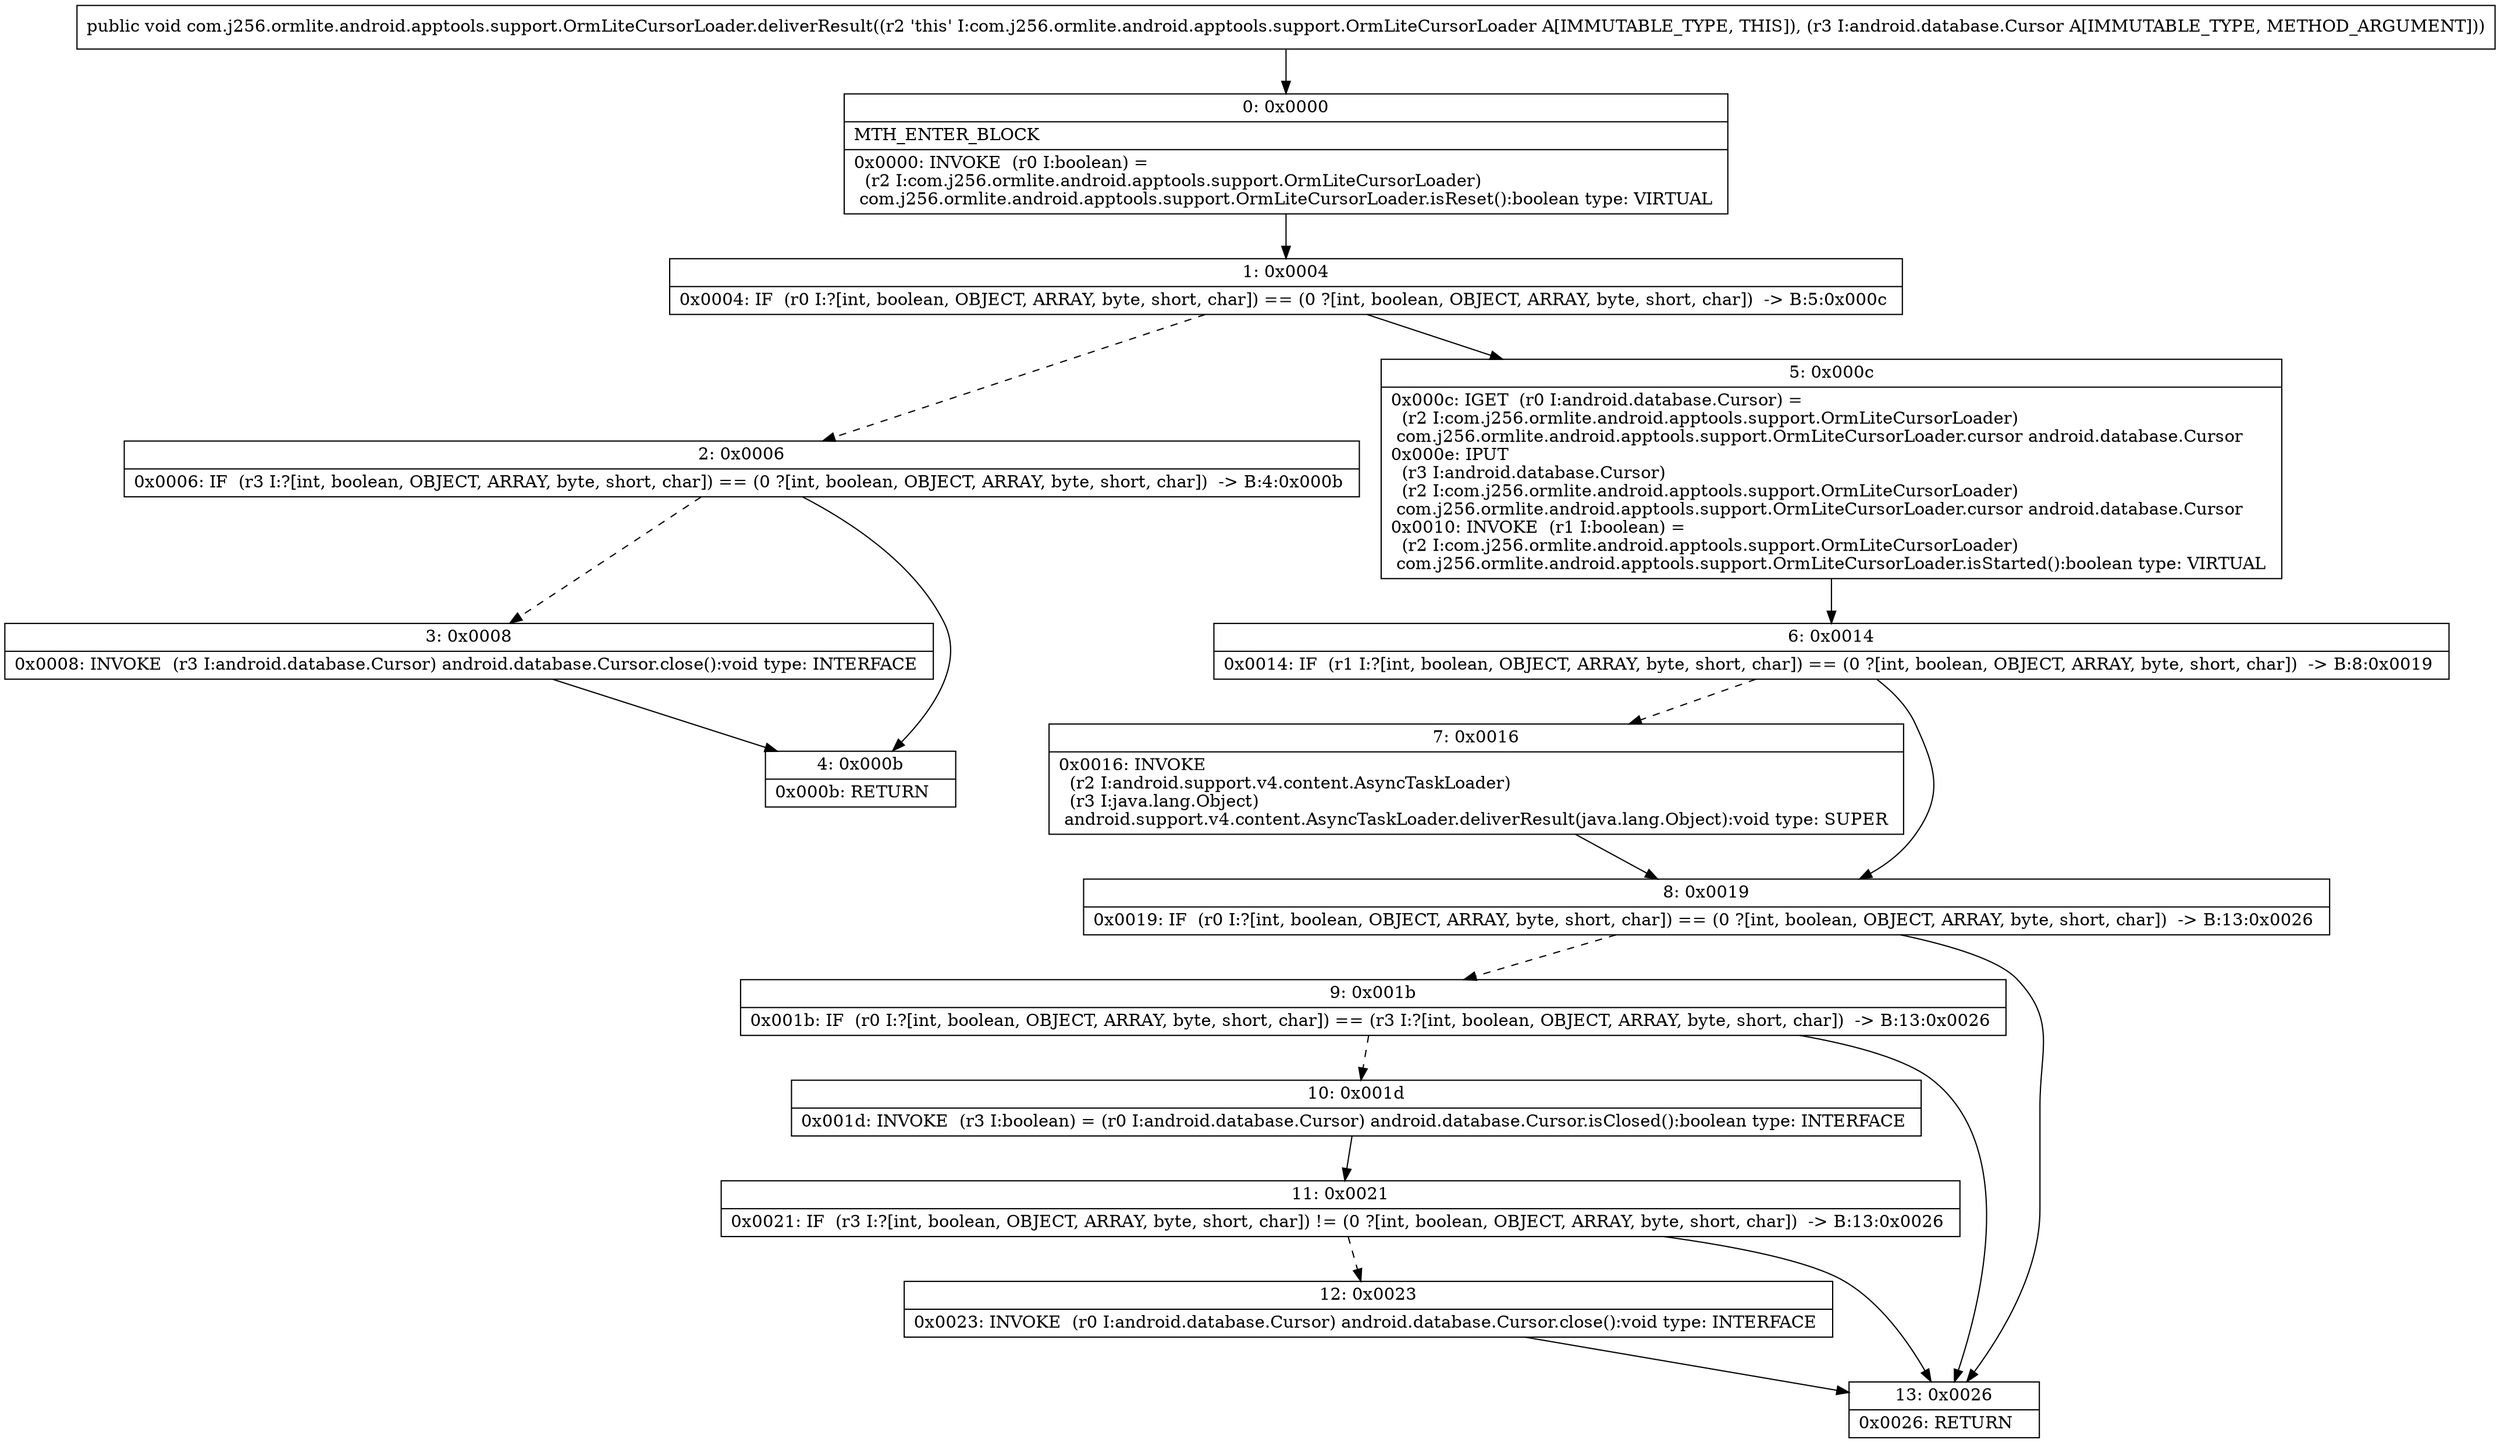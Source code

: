 digraph "CFG forcom.j256.ormlite.android.apptools.support.OrmLiteCursorLoader.deliverResult(Landroid\/database\/Cursor;)V" {
Node_0 [shape=record,label="{0\:\ 0x0000|MTH_ENTER_BLOCK\l|0x0000: INVOKE  (r0 I:boolean) = \l  (r2 I:com.j256.ormlite.android.apptools.support.OrmLiteCursorLoader)\l com.j256.ormlite.android.apptools.support.OrmLiteCursorLoader.isReset():boolean type: VIRTUAL \l}"];
Node_1 [shape=record,label="{1\:\ 0x0004|0x0004: IF  (r0 I:?[int, boolean, OBJECT, ARRAY, byte, short, char]) == (0 ?[int, boolean, OBJECT, ARRAY, byte, short, char])  \-\> B:5:0x000c \l}"];
Node_2 [shape=record,label="{2\:\ 0x0006|0x0006: IF  (r3 I:?[int, boolean, OBJECT, ARRAY, byte, short, char]) == (0 ?[int, boolean, OBJECT, ARRAY, byte, short, char])  \-\> B:4:0x000b \l}"];
Node_3 [shape=record,label="{3\:\ 0x0008|0x0008: INVOKE  (r3 I:android.database.Cursor) android.database.Cursor.close():void type: INTERFACE \l}"];
Node_4 [shape=record,label="{4\:\ 0x000b|0x000b: RETURN   \l}"];
Node_5 [shape=record,label="{5\:\ 0x000c|0x000c: IGET  (r0 I:android.database.Cursor) = \l  (r2 I:com.j256.ormlite.android.apptools.support.OrmLiteCursorLoader)\l com.j256.ormlite.android.apptools.support.OrmLiteCursorLoader.cursor android.database.Cursor \l0x000e: IPUT  \l  (r3 I:android.database.Cursor)\l  (r2 I:com.j256.ormlite.android.apptools.support.OrmLiteCursorLoader)\l com.j256.ormlite.android.apptools.support.OrmLiteCursorLoader.cursor android.database.Cursor \l0x0010: INVOKE  (r1 I:boolean) = \l  (r2 I:com.j256.ormlite.android.apptools.support.OrmLiteCursorLoader)\l com.j256.ormlite.android.apptools.support.OrmLiteCursorLoader.isStarted():boolean type: VIRTUAL \l}"];
Node_6 [shape=record,label="{6\:\ 0x0014|0x0014: IF  (r1 I:?[int, boolean, OBJECT, ARRAY, byte, short, char]) == (0 ?[int, boolean, OBJECT, ARRAY, byte, short, char])  \-\> B:8:0x0019 \l}"];
Node_7 [shape=record,label="{7\:\ 0x0016|0x0016: INVOKE  \l  (r2 I:android.support.v4.content.AsyncTaskLoader)\l  (r3 I:java.lang.Object)\l android.support.v4.content.AsyncTaskLoader.deliverResult(java.lang.Object):void type: SUPER \l}"];
Node_8 [shape=record,label="{8\:\ 0x0019|0x0019: IF  (r0 I:?[int, boolean, OBJECT, ARRAY, byte, short, char]) == (0 ?[int, boolean, OBJECT, ARRAY, byte, short, char])  \-\> B:13:0x0026 \l}"];
Node_9 [shape=record,label="{9\:\ 0x001b|0x001b: IF  (r0 I:?[int, boolean, OBJECT, ARRAY, byte, short, char]) == (r3 I:?[int, boolean, OBJECT, ARRAY, byte, short, char])  \-\> B:13:0x0026 \l}"];
Node_10 [shape=record,label="{10\:\ 0x001d|0x001d: INVOKE  (r3 I:boolean) = (r0 I:android.database.Cursor) android.database.Cursor.isClosed():boolean type: INTERFACE \l}"];
Node_11 [shape=record,label="{11\:\ 0x0021|0x0021: IF  (r3 I:?[int, boolean, OBJECT, ARRAY, byte, short, char]) != (0 ?[int, boolean, OBJECT, ARRAY, byte, short, char])  \-\> B:13:0x0026 \l}"];
Node_12 [shape=record,label="{12\:\ 0x0023|0x0023: INVOKE  (r0 I:android.database.Cursor) android.database.Cursor.close():void type: INTERFACE \l}"];
Node_13 [shape=record,label="{13\:\ 0x0026|0x0026: RETURN   \l}"];
MethodNode[shape=record,label="{public void com.j256.ormlite.android.apptools.support.OrmLiteCursorLoader.deliverResult((r2 'this' I:com.j256.ormlite.android.apptools.support.OrmLiteCursorLoader A[IMMUTABLE_TYPE, THIS]), (r3 I:android.database.Cursor A[IMMUTABLE_TYPE, METHOD_ARGUMENT])) }"];
MethodNode -> Node_0;
Node_0 -> Node_1;
Node_1 -> Node_2[style=dashed];
Node_1 -> Node_5;
Node_2 -> Node_3[style=dashed];
Node_2 -> Node_4;
Node_3 -> Node_4;
Node_5 -> Node_6;
Node_6 -> Node_7[style=dashed];
Node_6 -> Node_8;
Node_7 -> Node_8;
Node_8 -> Node_9[style=dashed];
Node_8 -> Node_13;
Node_9 -> Node_10[style=dashed];
Node_9 -> Node_13;
Node_10 -> Node_11;
Node_11 -> Node_12[style=dashed];
Node_11 -> Node_13;
Node_12 -> Node_13;
}

